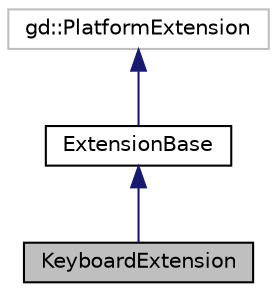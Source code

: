 digraph "KeyboardExtension"
{
  edge [fontname="Helvetica",fontsize="10",labelfontname="Helvetica",labelfontsize="10"];
  node [fontname="Helvetica",fontsize="10",shape=record];
  Node1 [label="KeyboardExtension",height=0.2,width=0.4,color="black", fillcolor="grey75", style="filled", fontcolor="black"];
  Node2 -> Node1 [dir="back",color="midnightblue",fontsize="10",style="solid",fontname="Helvetica"];
  Node2 [label="ExtensionBase",height=0.2,width=0.4,color="black", fillcolor="white", style="filled",URL="$d5/de6/class_extension_base.html",tooltip="Base class for C++ extensions. Extensions can provide : "];
  Node3 -> Node2 [dir="back",color="midnightblue",fontsize="10",style="solid",fontname="Helvetica"];
  Node3 [label="gd::PlatformExtension",height=0.2,width=0.4,color="grey75", fillcolor="white", style="filled"];
}
